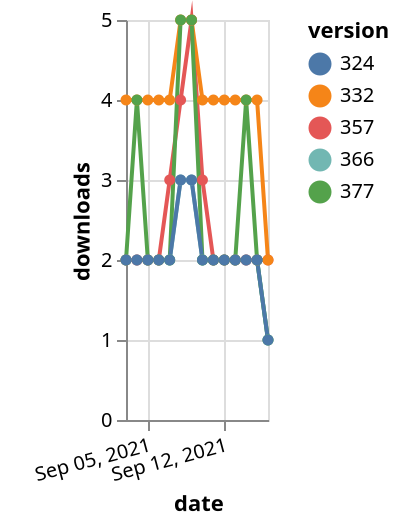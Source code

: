 {"$schema": "https://vega.github.io/schema/vega-lite/v5.json", "description": "A simple bar chart with embedded data.", "data": {"values": [{"date": "2021-09-03", "total": 2290, "delta": 2, "version": "366"}, {"date": "2021-09-04", "total": 2292, "delta": 2, "version": "366"}, {"date": "2021-09-05", "total": 2294, "delta": 2, "version": "366"}, {"date": "2021-09-06", "total": 2296, "delta": 2, "version": "366"}, {"date": "2021-09-07", "total": 2298, "delta": 2, "version": "366"}, {"date": "2021-09-08", "total": 2301, "delta": 3, "version": "366"}, {"date": "2021-09-09", "total": 2304, "delta": 3, "version": "366"}, {"date": "2021-09-10", "total": 2306, "delta": 2, "version": "366"}, {"date": "2021-09-11", "total": 2308, "delta": 2, "version": "366"}, {"date": "2021-09-12", "total": 2310, "delta": 2, "version": "366"}, {"date": "2021-09-13", "total": 2312, "delta": 2, "version": "366"}, {"date": "2021-09-14", "total": 2314, "delta": 2, "version": "366"}, {"date": "2021-09-15", "total": 2316, "delta": 2, "version": "366"}, {"date": "2021-09-16", "total": 2317, "delta": 1, "version": "366"}, {"date": "2021-09-03", "total": 2868, "delta": 2, "version": "357"}, {"date": "2021-09-04", "total": 2870, "delta": 2, "version": "357"}, {"date": "2021-09-05", "total": 2872, "delta": 2, "version": "357"}, {"date": "2021-09-06", "total": 2874, "delta": 2, "version": "357"}, {"date": "2021-09-07", "total": 2877, "delta": 3, "version": "357"}, {"date": "2021-09-08", "total": 2881, "delta": 4, "version": "357"}, {"date": "2021-09-09", "total": 2886, "delta": 5, "version": "357"}, {"date": "2021-09-10", "total": 2889, "delta": 3, "version": "357"}, {"date": "2021-09-11", "total": 2891, "delta": 2, "version": "357"}, {"date": "2021-09-12", "total": 2893, "delta": 2, "version": "357"}, {"date": "2021-09-13", "total": 2895, "delta": 2, "version": "357"}, {"date": "2021-09-14", "total": 2897, "delta": 2, "version": "357"}, {"date": "2021-09-15", "total": 2899, "delta": 2, "version": "357"}, {"date": "2021-09-16", "total": 2901, "delta": 2, "version": "357"}, {"date": "2021-09-03", "total": 4878, "delta": 4, "version": "332"}, {"date": "2021-09-04", "total": 4882, "delta": 4, "version": "332"}, {"date": "2021-09-05", "total": 4886, "delta": 4, "version": "332"}, {"date": "2021-09-06", "total": 4890, "delta": 4, "version": "332"}, {"date": "2021-09-07", "total": 4894, "delta": 4, "version": "332"}, {"date": "2021-09-08", "total": 4899, "delta": 5, "version": "332"}, {"date": "2021-09-09", "total": 4904, "delta": 5, "version": "332"}, {"date": "2021-09-10", "total": 4908, "delta": 4, "version": "332"}, {"date": "2021-09-11", "total": 4912, "delta": 4, "version": "332"}, {"date": "2021-09-12", "total": 4916, "delta": 4, "version": "332"}, {"date": "2021-09-13", "total": 4920, "delta": 4, "version": "332"}, {"date": "2021-09-14", "total": 4924, "delta": 4, "version": "332"}, {"date": "2021-09-15", "total": 4928, "delta": 4, "version": "332"}, {"date": "2021-09-16", "total": 4930, "delta": 2, "version": "332"}, {"date": "2021-09-03", "total": 2117, "delta": 2, "version": "377"}, {"date": "2021-09-04", "total": 2121, "delta": 4, "version": "377"}, {"date": "2021-09-05", "total": 2123, "delta": 2, "version": "377"}, {"date": "2021-09-06", "total": 2125, "delta": 2, "version": "377"}, {"date": "2021-09-07", "total": 2127, "delta": 2, "version": "377"}, {"date": "2021-09-08", "total": 2132, "delta": 5, "version": "377"}, {"date": "2021-09-09", "total": 2137, "delta": 5, "version": "377"}, {"date": "2021-09-10", "total": 2139, "delta": 2, "version": "377"}, {"date": "2021-09-11", "total": 2141, "delta": 2, "version": "377"}, {"date": "2021-09-12", "total": 2143, "delta": 2, "version": "377"}, {"date": "2021-09-13", "total": 2145, "delta": 2, "version": "377"}, {"date": "2021-09-14", "total": 2149, "delta": 4, "version": "377"}, {"date": "2021-09-15", "total": 2151, "delta": 2, "version": "377"}, {"date": "2021-09-16", "total": 2152, "delta": 1, "version": "377"}, {"date": "2021-09-03", "total": 2548, "delta": 2, "version": "324"}, {"date": "2021-09-04", "total": 2550, "delta": 2, "version": "324"}, {"date": "2021-09-05", "total": 2552, "delta": 2, "version": "324"}, {"date": "2021-09-06", "total": 2554, "delta": 2, "version": "324"}, {"date": "2021-09-07", "total": 2556, "delta": 2, "version": "324"}, {"date": "2021-09-08", "total": 2559, "delta": 3, "version": "324"}, {"date": "2021-09-09", "total": 2562, "delta": 3, "version": "324"}, {"date": "2021-09-10", "total": 2564, "delta": 2, "version": "324"}, {"date": "2021-09-11", "total": 2566, "delta": 2, "version": "324"}, {"date": "2021-09-12", "total": 2568, "delta": 2, "version": "324"}, {"date": "2021-09-13", "total": 2570, "delta": 2, "version": "324"}, {"date": "2021-09-14", "total": 2572, "delta": 2, "version": "324"}, {"date": "2021-09-15", "total": 2574, "delta": 2, "version": "324"}, {"date": "2021-09-16", "total": 2575, "delta": 1, "version": "324"}]}, "width": "container", "mark": {"type": "line", "point": {"filled": true}}, "encoding": {"x": {"field": "date", "type": "temporal", "timeUnit": "yearmonthdate", "title": "date", "axis": {"labelAngle": -15}}, "y": {"field": "delta", "type": "quantitative", "title": "downloads"}, "color": {"field": "version", "type": "nominal"}, "tooltip": {"field": "delta"}}}